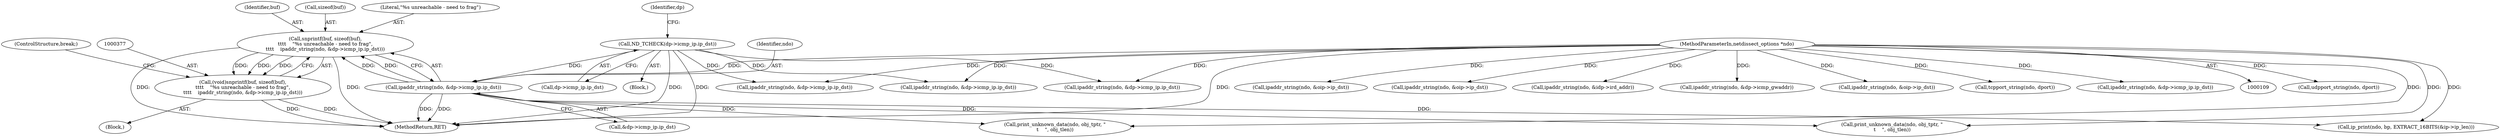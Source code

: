 digraph "0_tcpdump_8509ef02eceb2bbb479cea10fe4a7ec6395f1a8b@API" {
"1000378" [label="(Call,snprintf(buf, sizeof(buf),\n\t\t\t\t    \"%s unreachable - need to frag\",\n\t\t\t\t    ipaddr_string(ndo, &dp->icmp_ip.ip_dst)))"];
"1000383" [label="(Call,ipaddr_string(ndo, &dp->icmp_ip.ip_dst))"];
"1000110" [label="(MethodParameterIn,netdissect_options *ndo)"];
"1000196" [label="(Call,ND_TCHECK(dp->icmp_ip.ip_dst))"];
"1000376" [label="(Call,(void)snprintf(buf, sizeof(buf),\n\t\t\t\t    \"%s unreachable - need to frag\",\n\t\t\t\t    ipaddr_string(ndo, &dp->icmp_ip.ip_dst)))"];
"1000204" [label="(Identifier,dp)"];
"1000380" [label="(Call,sizeof(buf))"];
"1000382" [label="(Literal,\"%s unreachable - need to frag\")"];
"1000221" [label="(Call,ipaddr_string(ndo, &dp->icmp_ip.ip_dst))"];
"1000311" [label="(Call,udpport_string(ndo, dport))"];
"1000323" [label="(Call,ipaddr_string(ndo, &oip->ip_dst))"];
"1000196" [label="(Call,ND_TCHECK(dp->icmp_ip.ip_dst))"];
"1000385" [label="(Call,&dp->icmp_ip.ip_dst)"];
"1001265" [label="(MethodReturn,RET)"];
"1000384" [label="(Identifier,ndo)"];
"1000379" [label="(Identifier,buf)"];
"1000964" [label="(Call,ip_print(ndo, bp, EXTRACT_16BITS(&ip->ip_len)))"];
"1000408" [label="(Call,ipaddr_string(ndo, &dp->icmp_ip.ip_dst))"];
"1000287" [label="(Call,ipaddr_string(ndo, &oip->ip_dst))"];
"1000656" [label="(Call,ipaddr_string(ndo, &idp->ird_addr))"];
"1000110" [label="(MethodParameterIn,netdissect_options *ndo)"];
"1000162" [label="(Block,)"];
"1000375" [label="(Block,)"];
"1001242" [label="(Call,print_unknown_data(ndo, obj_tptr, \"\n\t    \", obj_tlen))"];
"1000391" [label="(ControlStructure,break;)"];
"1000448" [label="(Call,ipaddr_string(ndo, &dp->icmp_gwaddr))"];
"1000197" [label="(Call,dp->icmp_ip.ip_dst)"];
"1000383" [label="(Call,ipaddr_string(ndo, &dp->icmp_ip.ip_dst))"];
"1001234" [label="(Call,print_unknown_data(ndo, obj_tptr, \"\n\t    \", obj_tlen))"];
"1000305" [label="(Call,ipaddr_string(ndo, &oip->ip_dst))"];
"1000376" [label="(Call,(void)snprintf(buf, sizeof(buf),\n\t\t\t\t    \"%s unreachable - need to frag\",\n\t\t\t\t    ipaddr_string(ndo, &dp->icmp_ip.ip_dst)))"];
"1000293" [label="(Call,tcpport_string(ndo, dport))"];
"1000365" [label="(Call,ipaddr_string(ndo, &dp->icmp_ip.ip_dst))"];
"1000440" [label="(Call,ipaddr_string(ndo, &dp->icmp_ip.ip_dst))"];
"1000378" [label="(Call,snprintf(buf, sizeof(buf),\n\t\t\t\t    \"%s unreachable - need to frag\",\n\t\t\t\t    ipaddr_string(ndo, &dp->icmp_ip.ip_dst)))"];
"1000378" -> "1000376"  [label="AST: "];
"1000378" -> "1000383"  [label="CFG: "];
"1000379" -> "1000378"  [label="AST: "];
"1000380" -> "1000378"  [label="AST: "];
"1000382" -> "1000378"  [label="AST: "];
"1000383" -> "1000378"  [label="AST: "];
"1000376" -> "1000378"  [label="CFG: "];
"1000378" -> "1001265"  [label="DDG: "];
"1000378" -> "1001265"  [label="DDG: "];
"1000378" -> "1000376"  [label="DDG: "];
"1000378" -> "1000376"  [label="DDG: "];
"1000378" -> "1000376"  [label="DDG: "];
"1000383" -> "1000378"  [label="DDG: "];
"1000383" -> "1000378"  [label="DDG: "];
"1000383" -> "1000385"  [label="CFG: "];
"1000384" -> "1000383"  [label="AST: "];
"1000385" -> "1000383"  [label="AST: "];
"1000383" -> "1001265"  [label="DDG: "];
"1000383" -> "1001265"  [label="DDG: "];
"1000110" -> "1000383"  [label="DDG: "];
"1000196" -> "1000383"  [label="DDG: "];
"1000383" -> "1000964"  [label="DDG: "];
"1000383" -> "1001234"  [label="DDG: "];
"1000383" -> "1001242"  [label="DDG: "];
"1000110" -> "1000109"  [label="AST: "];
"1000110" -> "1001265"  [label="DDG: "];
"1000110" -> "1000221"  [label="DDG: "];
"1000110" -> "1000287"  [label="DDG: "];
"1000110" -> "1000293"  [label="DDG: "];
"1000110" -> "1000305"  [label="DDG: "];
"1000110" -> "1000311"  [label="DDG: "];
"1000110" -> "1000323"  [label="DDG: "];
"1000110" -> "1000365"  [label="DDG: "];
"1000110" -> "1000408"  [label="DDG: "];
"1000110" -> "1000440"  [label="DDG: "];
"1000110" -> "1000448"  [label="DDG: "];
"1000110" -> "1000656"  [label="DDG: "];
"1000110" -> "1000964"  [label="DDG: "];
"1000110" -> "1001234"  [label="DDG: "];
"1000110" -> "1001242"  [label="DDG: "];
"1000196" -> "1000162"  [label="AST: "];
"1000196" -> "1000197"  [label="CFG: "];
"1000197" -> "1000196"  [label="AST: "];
"1000204" -> "1000196"  [label="CFG: "];
"1000196" -> "1001265"  [label="DDG: "];
"1000196" -> "1001265"  [label="DDG: "];
"1000196" -> "1000221"  [label="DDG: "];
"1000196" -> "1000365"  [label="DDG: "];
"1000196" -> "1000408"  [label="DDG: "];
"1000376" -> "1000375"  [label="AST: "];
"1000377" -> "1000376"  [label="AST: "];
"1000391" -> "1000376"  [label="CFG: "];
"1000376" -> "1001265"  [label="DDG: "];
"1000376" -> "1001265"  [label="DDG: "];
}
